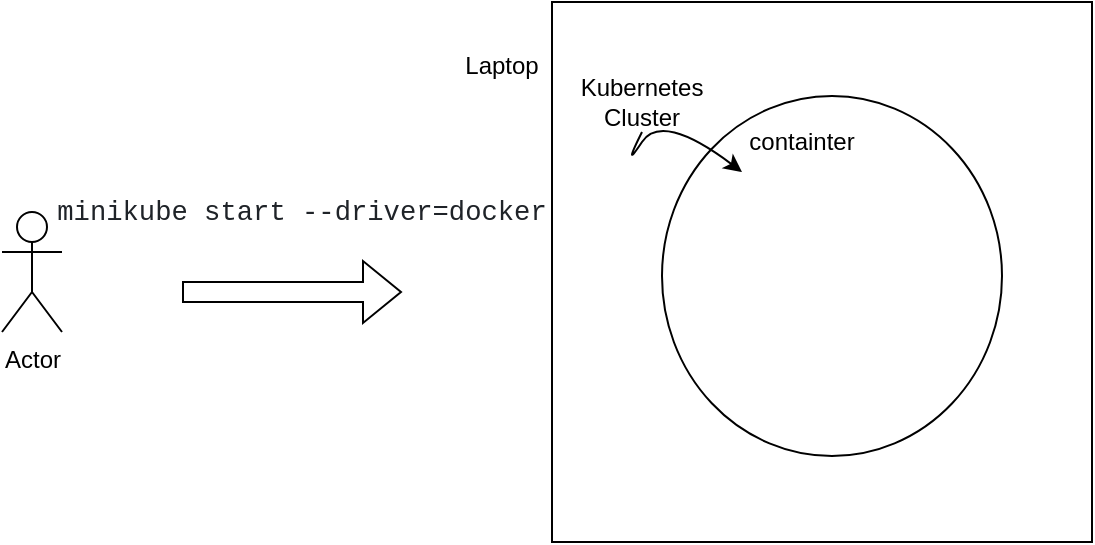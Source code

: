 <mxfile version="21.3.0" type="github">
  <diagram name="Page-1" id="ZwFsyTQJFoOKgyvefaEB">
    <mxGraphModel dx="1114" dy="676" grid="1" gridSize="10" guides="1" tooltips="1" connect="1" arrows="1" fold="1" page="1" pageScale="1" pageWidth="850" pageHeight="1100" math="0" shadow="0">
      <root>
        <mxCell id="0" />
        <mxCell id="1" parent="0" />
        <mxCell id="ZN0gwLSyzCUxeHW96TOV-1" value="" style="whiteSpace=wrap;html=1;aspect=fixed;" vertex="1" parent="1">
          <mxGeometry x="425" y="225" width="270" height="270" as="geometry" />
        </mxCell>
        <mxCell id="ZN0gwLSyzCUxeHW96TOV-2" value="" style="shape=flexArrow;endArrow=classic;html=1;rounded=0;" edge="1" parent="1">
          <mxGeometry width="50" height="50" relative="1" as="geometry">
            <mxPoint x="240" y="370" as="sourcePoint" />
            <mxPoint x="350" y="370" as="targetPoint" />
          </mxGeometry>
        </mxCell>
        <mxCell id="ZN0gwLSyzCUxeHW96TOV-3" value="Actor" style="shape=umlActor;verticalLabelPosition=bottom;verticalAlign=top;html=1;outlineConnect=0;" vertex="1" parent="1">
          <mxGeometry x="150" y="330" width="30" height="60" as="geometry" />
        </mxCell>
        <mxCell id="ZN0gwLSyzCUxeHW96TOV-4" value="&lt;pre style=&quot;box-sizing: border-box; font-family: ui-monospace, SFMono-Regular, &amp;quot;SF Mono&amp;quot;, Menlo, Consolas, &amp;quot;Liberation Mono&amp;quot;, monospace; font-size: 13.6px; margin-top: 0px; margin-bottom: 0px; overflow-wrap: normal; padding: 16px; overflow: auto; line-height: 1.45; color: rgb(31, 35, 40); background-color: var(--color-canvas-subtle); border-radius: 6px; word-break: normal; text-align: start;&quot;&gt;minikube start --driver=docker&lt;/pre&gt;" style="text;html=1;strokeColor=none;fillColor=none;align=center;verticalAlign=middle;whiteSpace=wrap;rounded=0;" vertex="1" parent="1">
          <mxGeometry x="175" y="320" width="250" height="20" as="geometry" />
        </mxCell>
        <mxCell id="ZN0gwLSyzCUxeHW96TOV-5" value="" style="ellipse;whiteSpace=wrap;html=1;" vertex="1" parent="1">
          <mxGeometry x="480" y="310" width="120" height="80" as="geometry" />
        </mxCell>
        <mxCell id="ZN0gwLSyzCUxeHW96TOV-6" value="" style="whiteSpace=wrap;html=1;aspect=fixed;" vertex="1" parent="1">
          <mxGeometry x="425" y="225" width="270" height="270" as="geometry" />
        </mxCell>
        <mxCell id="ZN0gwLSyzCUxeHW96TOV-7" value="" style="ellipse;whiteSpace=wrap;html=1;" vertex="1" parent="1">
          <mxGeometry x="480" y="272" width="170" height="180" as="geometry" />
        </mxCell>
        <mxCell id="ZN0gwLSyzCUxeHW96TOV-8" value="Laptop" style="text;html=1;strokeColor=none;fillColor=none;align=center;verticalAlign=middle;whiteSpace=wrap;rounded=0;" vertex="1" parent="1">
          <mxGeometry x="370" y="242" width="60" height="30" as="geometry" />
        </mxCell>
        <mxCell id="ZN0gwLSyzCUxeHW96TOV-9" value="containter" style="text;html=1;strokeColor=none;fillColor=none;align=center;verticalAlign=middle;whiteSpace=wrap;rounded=0;" vertex="1" parent="1">
          <mxGeometry x="520" y="280" width="60" height="30" as="geometry" />
        </mxCell>
        <mxCell id="ZN0gwLSyzCUxeHW96TOV-11" value="" style="curved=1;endArrow=classic;html=1;rounded=0;" edge="1" parent="1">
          <mxGeometry width="50" height="50" relative="1" as="geometry">
            <mxPoint x="470" y="290" as="sourcePoint" />
            <mxPoint x="520" y="310" as="targetPoint" />
            <Array as="points">
              <mxPoint x="460" y="310" />
              <mxPoint x="480" y="280" />
            </Array>
          </mxGeometry>
        </mxCell>
        <mxCell id="ZN0gwLSyzCUxeHW96TOV-12" value="Kubernetes Cluster" style="text;html=1;strokeColor=none;fillColor=none;align=center;verticalAlign=middle;whiteSpace=wrap;rounded=0;" vertex="1" parent="1">
          <mxGeometry x="440" y="260" width="60" height="30" as="geometry" />
        </mxCell>
      </root>
    </mxGraphModel>
  </diagram>
</mxfile>
